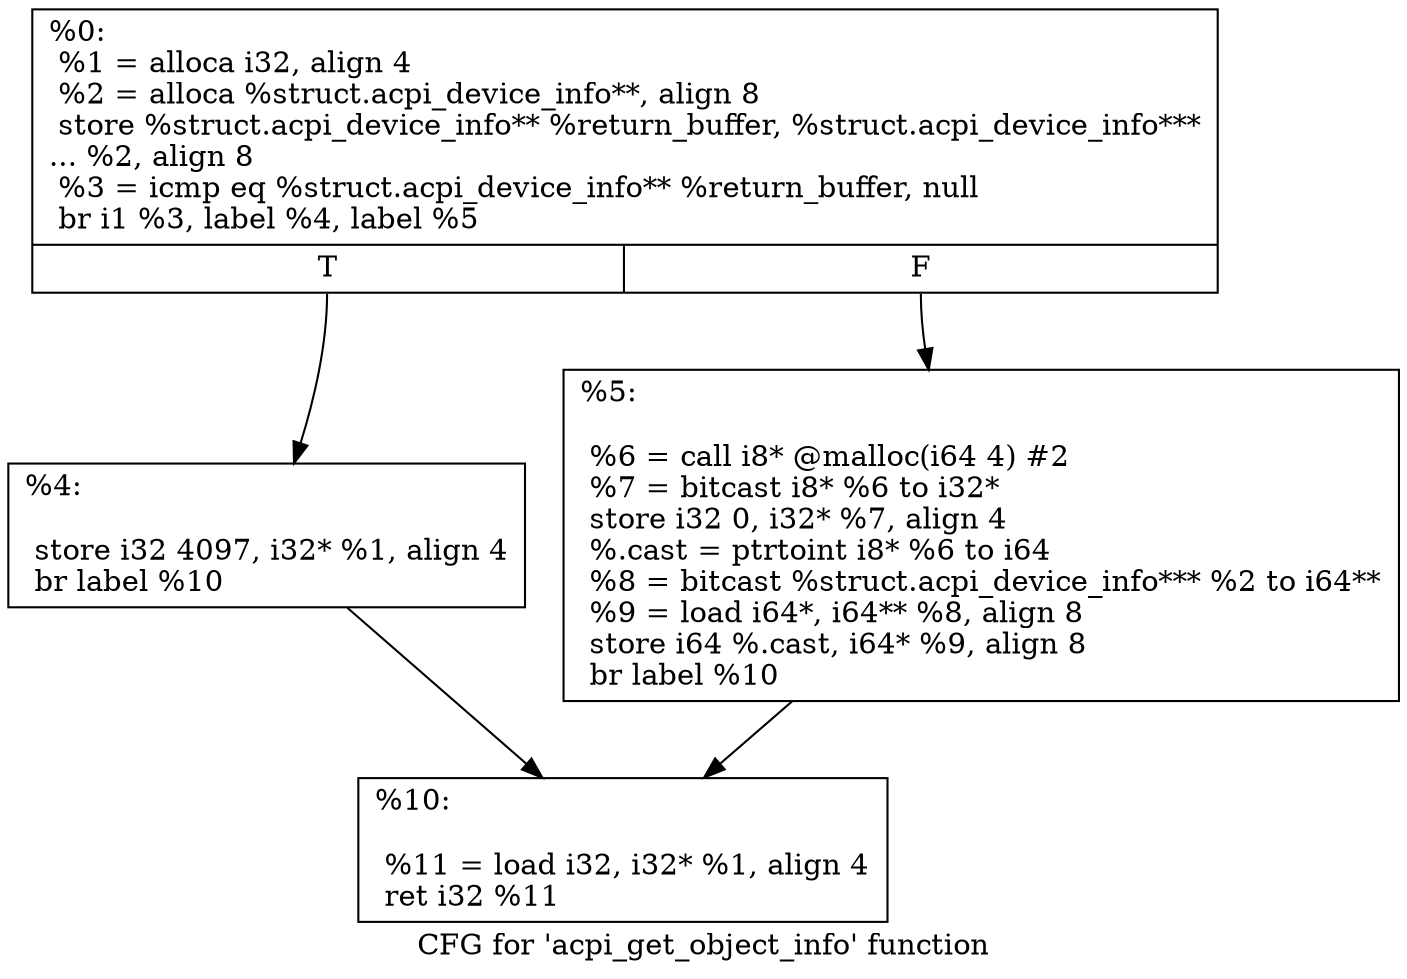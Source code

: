 digraph "CFG for 'acpi_get_object_info' function" {
	label="CFG for 'acpi_get_object_info' function";

	Node0x20f3730 [shape=record,label="{%0:\l  %1 = alloca i32, align 4\l  %2 = alloca %struct.acpi_device_info**, align 8\l  store %struct.acpi_device_info** %return_buffer, %struct.acpi_device_info***\l... %2, align 8\l  %3 = icmp eq %struct.acpi_device_info** %return_buffer, null\l  br i1 %3, label %4, label %5\l|{<s0>T|<s1>F}}"];
	Node0x20f3730:s0 -> Node0x20f3780;
	Node0x20f3730:s1 -> Node0x20f37d0;
	Node0x20f3780 [shape=record,label="{%4:\l\l  store i32 4097, i32* %1, align 4\l  br label %10\l}"];
	Node0x20f3780 -> Node0x20f3820;
	Node0x20f37d0 [shape=record,label="{%5:\l\l  %6 = call i8* @malloc(i64 4) #2\l  %7 = bitcast i8* %6 to i32*\l  store i32 0, i32* %7, align 4\l  %.cast = ptrtoint i8* %6 to i64\l  %8 = bitcast %struct.acpi_device_info*** %2 to i64**\l  %9 = load i64*, i64** %8, align 8\l  store i64 %.cast, i64* %9, align 8\l  br label %10\l}"];
	Node0x20f37d0 -> Node0x20f3820;
	Node0x20f3820 [shape=record,label="{%10:\l\l  %11 = load i32, i32* %1, align 4\l  ret i32 %11\l}"];
}
